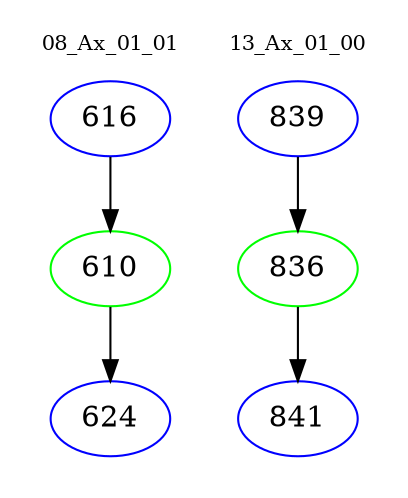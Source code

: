 digraph{
subgraph cluster_0 {
color = white
label = "08_Ax_01_01";
fontsize=10;
T0_616 [label="616", color="blue"]
T0_616 -> T0_610 [color="black"]
T0_610 [label="610", color="green"]
T0_610 -> T0_624 [color="black"]
T0_624 [label="624", color="blue"]
}
subgraph cluster_1 {
color = white
label = "13_Ax_01_00";
fontsize=10;
T1_839 [label="839", color="blue"]
T1_839 -> T1_836 [color="black"]
T1_836 [label="836", color="green"]
T1_836 -> T1_841 [color="black"]
T1_841 [label="841", color="blue"]
}
}
